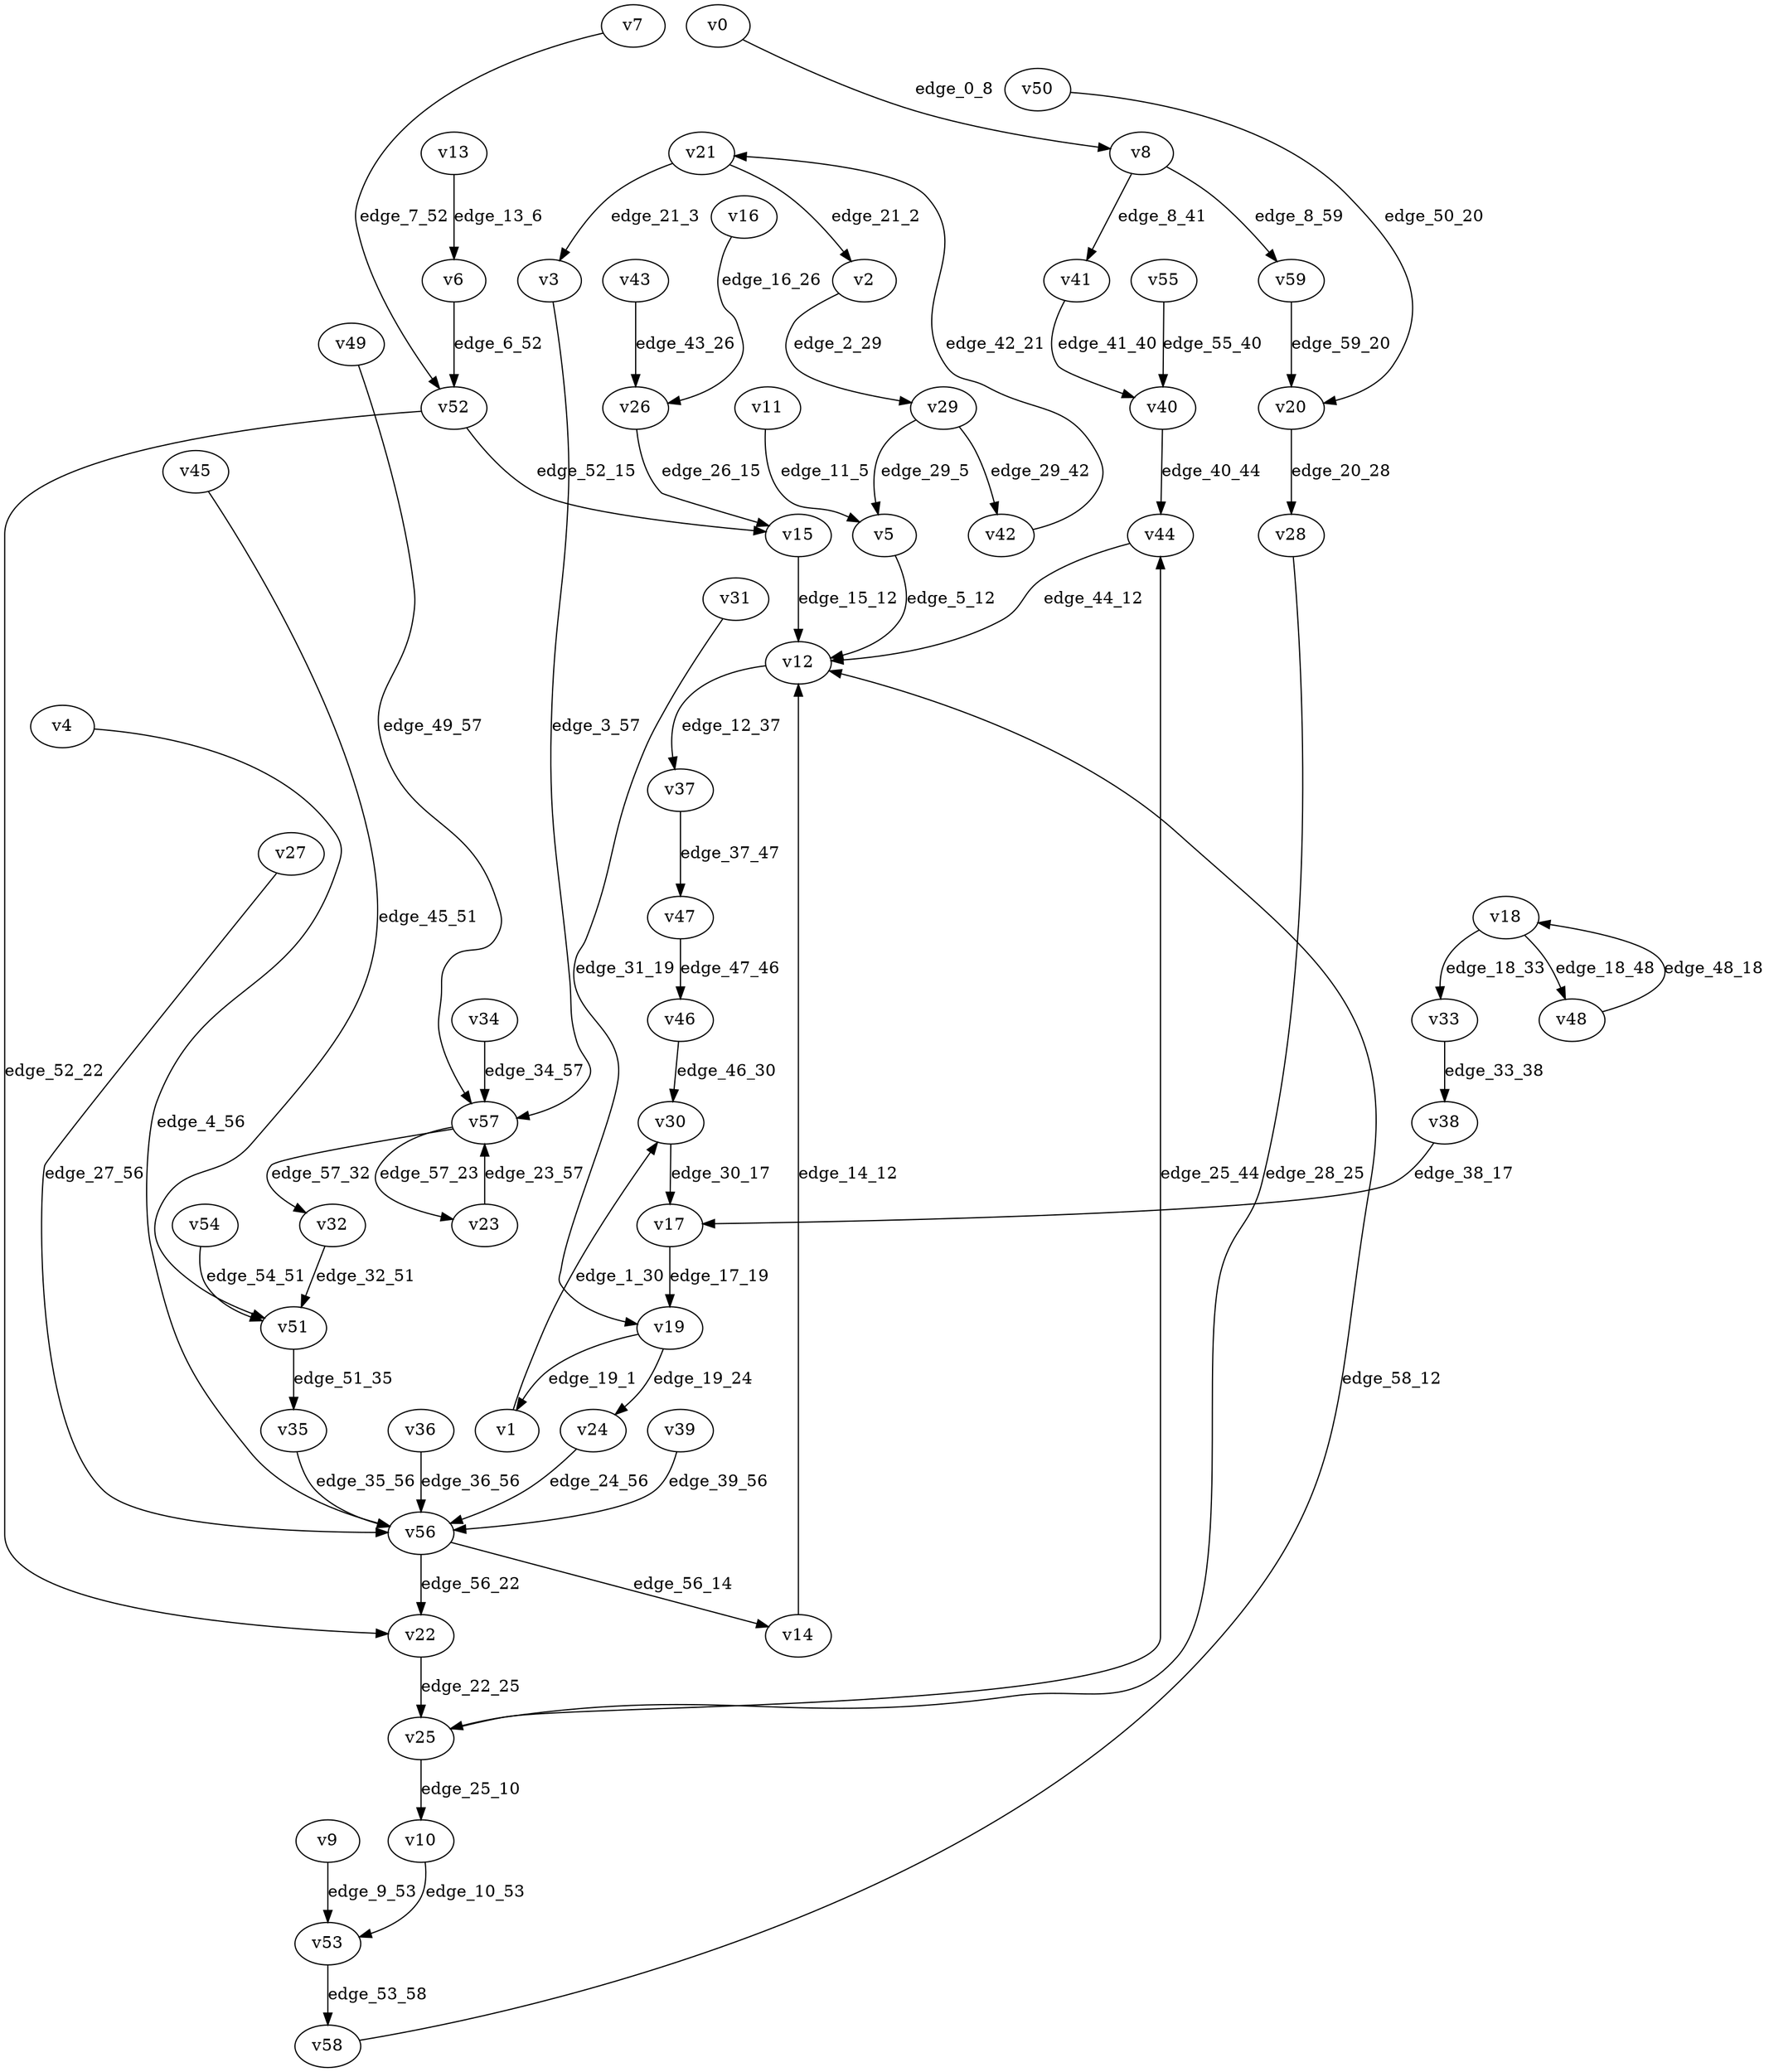 digraph G {
    // Stochastic discounted game

    v0 [name="v0", player=1];
    v1 [name="v1", player=0];
    v2 [name="v2", player=0];
    v3 [name="v3", player=1];
    v4 [name="v4", player=0];
    v5 [name="v5", player=0];
    v6 [name="v6", player=0];
    v7 [name="v7", player=1];
    v8 [name="v8", player=-1];
    v9 [name="v9", player=1];
    v10 [name="v10", player=1];
    v11 [name="v11", player=-1];
    v12 [name="v12", player=-1];
    v13 [name="v13", player=-1];
    v14 [name="v14", player=1];
    v15 [name="v15", player=1];
    v16 [name="v16", player=0];
    v17 [name="v17", player=0];
    v18 [name="v18", player=-1];
    v19 [name="v19", player=-1];
    v20 [name="v20", player=-1];
    v21 [name="v21", player=-1];
    v22 [name="v22", player=0];
    v23 [name="v23", player=0];
    v24 [name="v24", player=1];
    v25 [name="v25", player=-1];
    v26 [name="v26", player=-1];
    v27 [name="v27", player=0];
    v28 [name="v28", player=0];
    v29 [name="v29", player=-1];
    v30 [name="v30", player=-1];
    v31 [name="v31", player=1];
    v32 [name="v32", player=0];
    v33 [name="v33", player=0];
    v34 [name="v34", player=1];
    v35 [name="v35", player=1];
    v36 [name="v36", player=0];
    v37 [name="v37", player=1];
    v38 [name="v38", player=-1];
    v39 [name="v39", player=1];
    v40 [name="v40", player=-1];
    v41 [name="v41", player=0];
    v42 [name="v42", player=0];
    v43 [name="v43", player=1];
    v44 [name="v44", player=0];
    v45 [name="v45", player=0];
    v46 [name="v46", player=0];
    v47 [name="v47", player=-1];
    v48 [name="v48", player=1];
    v49 [name="v49", player=1];
    v50 [name="v50", player=1];
    v51 [name="v51", player=-1];
    v52 [name="v52", player=-1];
    v53 [name="v53", player=-1];
    v54 [name="v54", player=1];
    v55 [name="v55", player=1];
    v56 [name="v56", player=-1];
    v57 [name="v57", player=-1];
    v58 [name="v58", player=1];
    v59 [name="v59", player=0];

    v0 -> v8 [label="edge_0_8", weight=-7.411835, discount=0.611632];
    v1 -> v30 [label="edge_1_30", weight=-7.090490, discount=0.233485];
    v2 -> v29 [label="edge_2_29", weight=-9.963973, discount=0.840803];
    v3 -> v57 [label="edge_3_57", weight=-3.466505, discount=0.343771];
    v4 -> v56 [label="edge_4_56", weight=-7.160387, discount=0.844717];
    v5 -> v12 [label="edge_5_12", weight=-1.947595, discount=0.474345];
    v6 -> v52 [label="edge_6_52", weight=9.127808, discount=0.736342];
    v7 -> v52 [label="edge_7_52", weight=-2.014977, discount=0.702239];
    v8 -> v41 [label="edge_8_41", probability=0.356897];
    v8 -> v59 [label="edge_8_59", probability=0.643103];
    v9 -> v53 [label="edge_9_53", weight=1.959340, discount=0.820613];
    v10 -> v53 [label="edge_10_53", weight=-8.421312, discount=0.221488];
    v11 -> v5 [label="edge_11_5", probability=1.000000];
    v12 -> v37 [label="edge_12_37", probability=1.000000];
    v13 -> v6 [label="edge_13_6", probability=1.000000];
    v14 -> v12 [label="edge_14_12", weight=5.186370, discount=0.463815];
    v15 -> v12 [label="edge_15_12", weight=5.003967, discount=0.556405];
    v16 -> v26 [label="edge_16_26", weight=-0.216264, discount=0.587056];
    v17 -> v19 [label="edge_17_19", weight=4.019804, discount=0.637548];
    v18 -> v33 [label="edge_18_33", probability=0.668831];
    v18 -> v48 [label="edge_18_48", probability=0.331169];
    v19 -> v24 [label="edge_19_24", probability=0.467955];
    v19 -> v1 [label="edge_19_1", probability=0.532045];
    v20 -> v28 [label="edge_20_28", probability=1.000000];
    v21 -> v2 [label="edge_21_2", probability=0.644719];
    v21 -> v3 [label="edge_21_3", probability=0.355281];
    v22 -> v25 [label="edge_22_25", weight=5.190965, discount=0.792696];
    v23 -> v57 [label="edge_23_57", weight=9.947690, discount=0.279673];
    v24 -> v56 [label="edge_24_56", weight=-2.271251, discount=0.675320];
    v25 -> v44 [label="edge_25_44", probability=0.632514];
    v25 -> v10 [label="edge_25_10", probability=0.367486];
    v26 -> v15 [label="edge_26_15", probability=1.000000];
    v27 -> v56 [label="edge_27_56", weight=-0.967967, discount=0.865110];
    v28 -> v25 [label="edge_28_25", weight=-0.593332, discount=0.407406];
    v29 -> v5 [label="edge_29_5", probability=0.418643];
    v29 -> v42 [label="edge_29_42", probability=0.581357];
    v30 -> v17 [label="edge_30_17", probability=1.000000];
    v31 -> v19 [label="edge_31_19", weight=-9.079587, discount=0.620946];
    v32 -> v51 [label="edge_32_51", weight=5.229726, discount=0.337427];
    v33 -> v38 [label="edge_33_38", weight=8.033289, discount=0.668930];
    v34 -> v57 [label="edge_34_57", weight=2.305918, discount=0.173429];
    v35 -> v56 [label="edge_35_56", weight=7.627898, discount=0.653421];
    v36 -> v56 [label="edge_36_56", weight=5.255494, discount=0.251922];
    v37 -> v47 [label="edge_37_47", weight=4.878988, discount=0.492525];
    v38 -> v17 [label="edge_38_17", probability=1.000000];
    v39 -> v56 [label="edge_39_56", weight=5.474164, discount=0.182811];
    v40 -> v44 [label="edge_40_44", probability=1.000000];
    v41 -> v40 [label="edge_41_40", weight=-9.469856, discount=0.233885];
    v42 -> v21 [label="edge_42_21", weight=-8.105785, discount=0.185342];
    v43 -> v26 [label="edge_43_26", weight=2.648004, discount=0.581555];
    v44 -> v12 [label="edge_44_12", weight=1.663866, discount=0.389866];
    v45 -> v51 [label="edge_45_51", weight=-1.207366, discount=0.305278];
    v46 -> v30 [label="edge_46_30", weight=-2.924963, discount=0.697623];
    v47 -> v46 [label="edge_47_46", probability=1.000000];
    v48 -> v18 [label="edge_48_18", weight=-5.937750, discount=0.433495];
    v49 -> v57 [label="edge_49_57", weight=-4.248450, discount=0.412815];
    v50 -> v20 [label="edge_50_20", weight=-5.349341, discount=0.546947];
    v51 -> v35 [label="edge_51_35", probability=1.000000];
    v52 -> v22 [label="edge_52_22", probability=0.344847];
    v52 -> v15 [label="edge_52_15", probability=0.655153];
    v53 -> v58 [label="edge_53_58", probability=1.000000];
    v54 -> v51 [label="edge_54_51", weight=5.578470, discount=0.435541];
    v55 -> v40 [label="edge_55_40", weight=1.554366, discount=0.708015];
    v56 -> v14 [label="edge_56_14", probability=0.524522];
    v56 -> v22 [label="edge_56_22", probability=0.475478];
    v57 -> v23 [label="edge_57_23", probability=0.360435];
    v57 -> v32 [label="edge_57_32", probability=0.639565];
    v58 -> v12 [label="edge_58_12", weight=-6.115030, discount=0.249405];
    v59 -> v20 [label="edge_59_20", weight=8.221557, discount=0.662684];
}